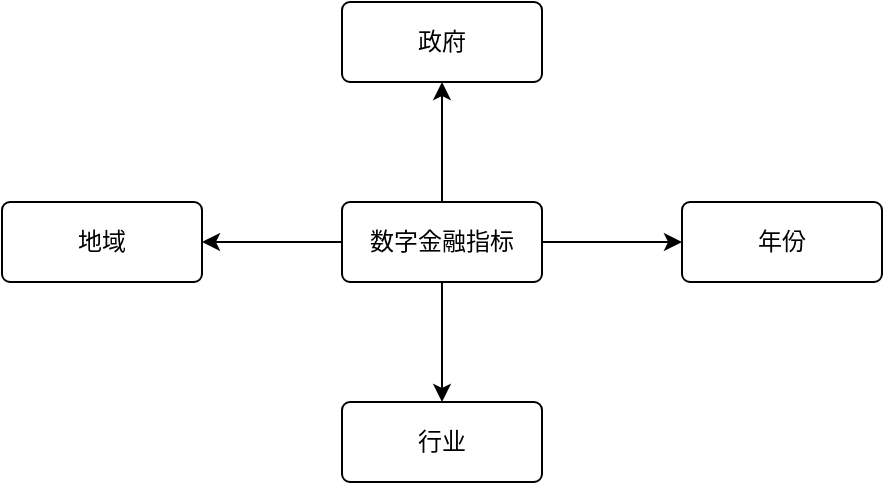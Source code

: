 <mxfile version="20.2.5" type="github">
  <diagram id="R2lEEEUBdFMjLlhIrx00" name="Page-1">
    <mxGraphModel dx="691" dy="385" grid="1" gridSize="10" guides="1" tooltips="1" connect="1" arrows="1" fold="1" page="1" pageScale="1" pageWidth="850" pageHeight="1100" math="0" shadow="0" extFonts="Permanent Marker^https://fonts.googleapis.com/css?family=Permanent+Marker">
      <root>
        <mxCell id="0" />
        <mxCell id="1" parent="0" />
        <mxCell id="wDo1BJ6zbfok7cOq-e0j-1" value="行业" style="rounded=1;arcSize=10;whiteSpace=wrap;html=1;align=center;" vertex="1" parent="1">
          <mxGeometry x="280" y="360" width="100" height="40" as="geometry" />
        </mxCell>
        <mxCell id="wDo1BJ6zbfok7cOq-e0j-24" style="edgeStyle=none;rounded=0;orthogonalLoop=1;jettySize=auto;html=1;exitX=0.5;exitY=0;exitDx=0;exitDy=0;entryX=0.5;entryY=1;entryDx=0;entryDy=0;" edge="1" parent="1" source="wDo1BJ6zbfok7cOq-e0j-2" target="wDo1BJ6zbfok7cOq-e0j-9">
          <mxGeometry relative="1" as="geometry" />
        </mxCell>
        <mxCell id="wDo1BJ6zbfok7cOq-e0j-25" style="edgeStyle=none;rounded=0;orthogonalLoop=1;jettySize=auto;html=1;exitX=0;exitY=0.5;exitDx=0;exitDy=0;" edge="1" parent="1" source="wDo1BJ6zbfok7cOq-e0j-2" target="wDo1BJ6zbfok7cOq-e0j-3">
          <mxGeometry relative="1" as="geometry" />
        </mxCell>
        <mxCell id="wDo1BJ6zbfok7cOq-e0j-26" style="edgeStyle=none;rounded=0;orthogonalLoop=1;jettySize=auto;html=1;exitX=1;exitY=0.5;exitDx=0;exitDy=0;" edge="1" parent="1" source="wDo1BJ6zbfok7cOq-e0j-2" target="wDo1BJ6zbfok7cOq-e0j-23">
          <mxGeometry relative="1" as="geometry" />
        </mxCell>
        <mxCell id="wDo1BJ6zbfok7cOq-e0j-27" style="edgeStyle=none;rounded=0;orthogonalLoop=1;jettySize=auto;html=1;exitX=0.5;exitY=1;exitDx=0;exitDy=0;" edge="1" parent="1" source="wDo1BJ6zbfok7cOq-e0j-2" target="wDo1BJ6zbfok7cOq-e0j-1">
          <mxGeometry relative="1" as="geometry" />
        </mxCell>
        <mxCell id="wDo1BJ6zbfok7cOq-e0j-2" value="数字金融指标" style="rounded=1;arcSize=10;whiteSpace=wrap;html=1;align=center;" vertex="1" parent="1">
          <mxGeometry x="280" y="260" width="100" height="40" as="geometry" />
        </mxCell>
        <mxCell id="wDo1BJ6zbfok7cOq-e0j-3" value="地域" style="rounded=1;arcSize=10;whiteSpace=wrap;html=1;align=center;" vertex="1" parent="1">
          <mxGeometry x="110" y="260" width="100" height="40" as="geometry" />
        </mxCell>
        <mxCell id="wDo1BJ6zbfok7cOq-e0j-9" value="政府" style="rounded=1;arcSize=10;whiteSpace=wrap;html=1;align=center;" vertex="1" parent="1">
          <mxGeometry x="280" y="160" width="100" height="40" as="geometry" />
        </mxCell>
        <mxCell id="wDo1BJ6zbfok7cOq-e0j-23" value="年份" style="rounded=1;arcSize=10;whiteSpace=wrap;html=1;align=center;" vertex="1" parent="1">
          <mxGeometry x="450" y="260" width="100" height="40" as="geometry" />
        </mxCell>
      </root>
    </mxGraphModel>
  </diagram>
</mxfile>
